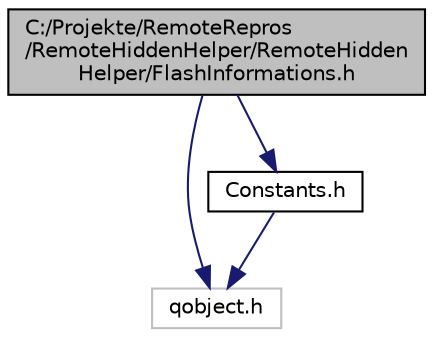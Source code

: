 digraph "C:/Projekte/RemoteRepros/RemoteHiddenHelper/RemoteHiddenHelper/FlashInformations.h"
{
  edge [fontname="Helvetica",fontsize="10",labelfontname="Helvetica",labelfontsize="10"];
  node [fontname="Helvetica",fontsize="10",shape=record];
  Node0 [label="C:/Projekte/RemoteRepros\l/RemoteHiddenHelper/RemoteHidden\lHelper/FlashInformations.h",height=0.2,width=0.4,color="black", fillcolor="grey75", style="filled", fontcolor="black"];
  Node0 -> Node1 [color="midnightblue",fontsize="10",style="solid",fontname="Helvetica"];
  Node1 [label="qobject.h",height=0.2,width=0.4,color="grey75", fillcolor="white", style="filled"];
  Node0 -> Node2 [color="midnightblue",fontsize="10",style="solid",fontname="Helvetica"];
  Node2 [label="Constants.h",height=0.2,width=0.4,color="black", fillcolor="white", style="filled",URL="$_constants_8h.html"];
  Node2 -> Node1 [color="midnightblue",fontsize="10",style="solid",fontname="Helvetica"];
}
